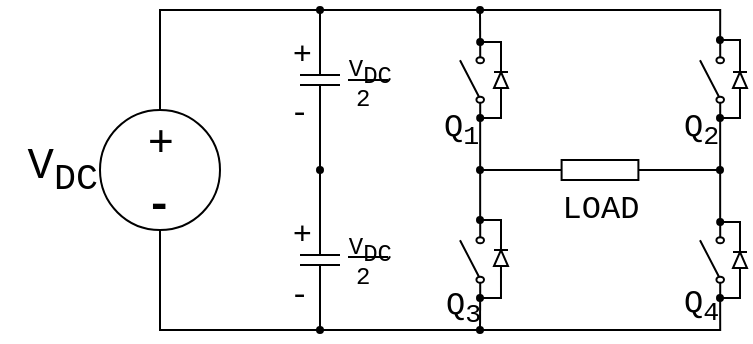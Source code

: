 <mxfile version="10.6.6" type="github"><diagram id="8M0Xqo-_9vjxmQ-ZCsSG" name="Page-1"><mxGraphModel dx="465" dy="260" grid="1" gridSize="5" guides="1" tooltips="1" connect="1" arrows="1" fold="1" page="1" pageScale="1" pageWidth="827" pageHeight="1169" math="0" shadow="0"><root><mxCell id="0"/><mxCell id="1" parent="0"/><mxCell id="TKFtxkOgKdYos1x2VjOp-8" value="" style="group" parent="1" vertex="1" connectable="0"><mxGeometry x="130" y="290" width="60" height="60" as="geometry"/></mxCell><mxCell id="TKFtxkOgKdYos1x2VjOp-9" value="" style="ellipse;whiteSpace=wrap;html=1;aspect=fixed;fillColor=none;" parent="TKFtxkOgKdYos1x2VjOp-8" vertex="1"><mxGeometry width="60" height="60" as="geometry"/></mxCell><mxCell id="TKFtxkOgKdYos1x2VjOp-10" value="+" style="text;html=1;resizable=0;points=[];autosize=1;align=left;verticalAlign=top;spacingTop=-4;fontStyle=0;fontSize=22;" parent="TKFtxkOgKdYos1x2VjOp-8" vertex="1"><mxGeometry x="22" width="20" height="20" as="geometry"/></mxCell><mxCell id="TKFtxkOgKdYos1x2VjOp-11" value="&lt;font style=&quot;font-size: 22px;&quot; face=&quot;Courier New&quot;&gt;-&lt;/font&gt;" style="text;html=1;resizable=0;points=[];autosize=1;align=left;verticalAlign=top;spacingTop=-4;fontSize=22;fontStyle=1" parent="TKFtxkOgKdYos1x2VjOp-8" vertex="1"><mxGeometry x="21" y="31" width="30" height="20" as="geometry"/></mxCell><mxCell id="TKFtxkOgKdYos1x2VjOp-23" style="edgeStyle=orthogonalEdgeStyle;rounded=0;orthogonalLoop=1;jettySize=auto;html=1;exitX=0;exitY=0.5;exitDx=0;exitDy=0;exitPerimeter=0;endArrow=oval;endFill=1;fontSize=22;endSize=3;" parent="1" source="TKFtxkOgKdYos1x2VjOp-12" edge="1"><mxGeometry relative="1" as="geometry"><mxPoint x="240" y="239.968" as="targetPoint"/></mxGeometry></mxCell><mxCell id="TKFtxkOgKdYos1x2VjOp-12" value="" style="pointerEvents=1;verticalLabelPosition=bottom;shadow=0;dashed=0;align=center;fillColor=#ffffff;html=1;verticalAlign=top;strokeWidth=1;shape=mxgraph.electrical.capacitors.capacitor_1;fontSize=22;direction=south;" parent="1" vertex="1"><mxGeometry x="230" y="250" width="20" height="50" as="geometry"/></mxCell><mxCell id="TKFtxkOgKdYos1x2VjOp-24" style="edgeStyle=orthogonalEdgeStyle;rounded=0;orthogonalLoop=1;jettySize=auto;html=1;exitX=1;exitY=0.5;exitDx=0;exitDy=0;exitPerimeter=0;endArrow=oval;endFill=1;fontSize=22;endSize=3;" parent="1" source="TKFtxkOgKdYos1x2VjOp-13" edge="1"><mxGeometry relative="1" as="geometry"><mxPoint x="240" y="399.968" as="targetPoint"/></mxGeometry></mxCell><mxCell id="TKFtxkOgKdYos1x2VjOp-25" style="edgeStyle=orthogonalEdgeStyle;rounded=0;orthogonalLoop=1;jettySize=auto;html=1;exitX=0;exitY=0.5;exitDx=0;exitDy=0;exitPerimeter=0;entryX=1;entryY=0.5;entryDx=0;entryDy=0;entryPerimeter=0;endArrow=none;endFill=0;fontSize=22;" parent="1" source="TKFtxkOgKdYos1x2VjOp-30" target="TKFtxkOgKdYos1x2VjOp-12" edge="1"><mxGeometry relative="1" as="geometry"/></mxCell><mxCell id="TKFtxkOgKdYos1x2VjOp-13" value="" style="pointerEvents=1;verticalLabelPosition=bottom;shadow=0;dashed=0;align=center;fillColor=#ffffff;html=1;verticalAlign=top;strokeWidth=1;shape=mxgraph.electrical.capacitors.capacitor_1;fontSize=22;direction=south;" parent="1" vertex="1"><mxGeometry x="230" y="340" width="20" height="50" as="geometry"/></mxCell><mxCell id="TKFtxkOgKdYos1x2VjOp-27" style="edgeStyle=orthogonalEdgeStyle;rounded=0;orthogonalLoop=1;jettySize=auto;html=1;exitX=1;exitY=0.84;exitDx=0;exitDy=0;exitPerimeter=0;endArrow=oval;endFill=1;fontSize=22;endSize=3;" parent="1" source="TKFtxkOgKdYos1x2VjOp-14" edge="1"><mxGeometry relative="1" as="geometry"><mxPoint x="320" y="239.968" as="targetPoint"/></mxGeometry></mxCell><mxCell id="TKFtxkOgKdYos1x2VjOp-28" style="edgeStyle=orthogonalEdgeStyle;rounded=0;orthogonalLoop=1;jettySize=auto;html=1;exitX=0;exitY=0.84;exitDx=0;exitDy=0;exitPerimeter=0;entryX=1;entryY=0.84;entryDx=0;entryDy=0;entryPerimeter=0;endArrow=none;endFill=0;fontSize=22;" parent="1" source="TKFtxkOgKdYos1x2VjOp-14" target="TKFtxkOgKdYos1x2VjOp-15" edge="1"><mxGeometry relative="1" as="geometry"/></mxCell><mxCell id="TKFtxkOgKdYos1x2VjOp-14" value="" style="pointerEvents=1;verticalLabelPosition=bottom;shadow=0;dashed=0;align=center;fillColor=#ffffff;html=1;verticalAlign=top;strokeWidth=1;shape=mxgraph.electrical.electro-mechanical.simple_switch;fontSize=22;direction=north;" parent="1" vertex="1"><mxGeometry x="310" y="256" width="12" height="38" as="geometry"/></mxCell><mxCell id="TKFtxkOgKdYos1x2VjOp-26" style="edgeStyle=orthogonalEdgeStyle;rounded=0;orthogonalLoop=1;jettySize=auto;html=1;exitX=0;exitY=0.84;exitDx=0;exitDy=0;exitPerimeter=0;endArrow=oval;endFill=1;fontSize=22;endSize=3;" parent="1" source="TKFtxkOgKdYos1x2VjOp-15" edge="1"><mxGeometry relative="1" as="geometry"><mxPoint x="320" y="399.968" as="targetPoint"/></mxGeometry></mxCell><mxCell id="TKFtxkOgKdYos1x2VjOp-15" value="" style="pointerEvents=1;verticalLabelPosition=bottom;shadow=0;dashed=0;align=center;fillColor=#ffffff;html=1;verticalAlign=top;strokeWidth=1;shape=mxgraph.electrical.electro-mechanical.simple_switch;fontSize=22;direction=north;" parent="1" vertex="1"><mxGeometry x="310" y="346" width="12" height="38" as="geometry"/></mxCell><mxCell id="TKFtxkOgKdYos1x2VjOp-16" value="" style="pointerEvents=1;verticalLabelPosition=bottom;shadow=0;dashed=0;align=center;fillColor=#ffffff;html=1;verticalAlign=top;strokeWidth=1;shape=mxgraph.electrical.electro-mechanical.simple_switch;fontSize=22;direction=north;" parent="1" vertex="1"><mxGeometry x="430" y="256" width="12" height="38" as="geometry"/></mxCell><mxCell id="TKFtxkOgKdYos1x2VjOp-21" style="edgeStyle=orthogonalEdgeStyle;rounded=0;orthogonalLoop=1;jettySize=auto;html=1;exitX=1;exitY=0.84;exitDx=0;exitDy=0;exitPerimeter=0;entryX=0;entryY=0.84;entryDx=0;entryDy=0;entryPerimeter=0;endArrow=none;endFill=0;fontSize=22;" parent="1" source="TKFtxkOgKdYos1x2VjOp-17" target="TKFtxkOgKdYos1x2VjOp-16" edge="1"><mxGeometry relative="1" as="geometry"/></mxCell><mxCell id="TKFtxkOgKdYos1x2VjOp-17" value="" style="pointerEvents=1;verticalLabelPosition=bottom;shadow=0;dashed=0;align=center;fillColor=#ffffff;html=1;verticalAlign=top;strokeWidth=1;shape=mxgraph.electrical.electro-mechanical.simple_switch;fontSize=22;direction=north;" parent="1" vertex="1"><mxGeometry x="430" y="346" width="12" height="38" as="geometry"/></mxCell><mxCell id="TKFtxkOgKdYos1x2VjOp-22" style="edgeStyle=orthogonalEdgeStyle;rounded=0;orthogonalLoop=1;jettySize=auto;html=1;exitX=1;exitY=0.5;exitDx=0;exitDy=0;exitPerimeter=0;endArrow=oval;endFill=1;fontSize=22;endSize=3;" parent="1" source="TKFtxkOgKdYos1x2VjOp-18" edge="1"><mxGeometry relative="1" as="geometry"><mxPoint x="440" y="319.968" as="targetPoint"/></mxGeometry></mxCell><mxCell id="TKFtxkOgKdYos1x2VjOp-29" style="edgeStyle=orthogonalEdgeStyle;rounded=0;orthogonalLoop=1;jettySize=auto;html=1;exitX=0;exitY=0.5;exitDx=0;exitDy=0;exitPerimeter=0;endArrow=oval;endFill=1;fontSize=22;endSize=3;" parent="1" source="TKFtxkOgKdYos1x2VjOp-18" edge="1"><mxGeometry relative="1" as="geometry"><mxPoint x="320" y="319.968" as="targetPoint"/></mxGeometry></mxCell><mxCell id="TKFtxkOgKdYos1x2VjOp-18" value="" style="pointerEvents=1;verticalLabelPosition=bottom;shadow=0;dashed=0;align=center;fillColor=#ffffff;html=1;verticalAlign=top;strokeWidth=1;shape=mxgraph.electrical.resistors.resistor_1;fontSize=22;" parent="1" vertex="1"><mxGeometry x="350" y="315" width="60" height="10" as="geometry"/></mxCell><mxCell id="TKFtxkOgKdYos1x2VjOp-19" style="edgeStyle=orthogonalEdgeStyle;rounded=0;orthogonalLoop=1;jettySize=auto;html=1;exitX=0.5;exitY=0;exitDx=0;exitDy=0;fontSize=22;endArrow=none;endFill=0;entryX=1;entryY=0.84;entryDx=0;entryDy=0;entryPerimeter=0;" parent="1" source="TKFtxkOgKdYos1x2VjOp-9" target="TKFtxkOgKdYos1x2VjOp-16" edge="1"><mxGeometry relative="1" as="geometry"><mxPoint x="440" y="240" as="targetPoint"/><Array as="points"><mxPoint x="160" y="240"/><mxPoint x="440" y="240"/></Array></mxGeometry></mxCell><mxCell id="TKFtxkOgKdYos1x2VjOp-20" style="edgeStyle=orthogonalEdgeStyle;rounded=0;orthogonalLoop=1;jettySize=auto;html=1;exitX=0.5;exitY=1;exitDx=0;exitDy=0;entryX=0;entryY=0.84;entryDx=0;entryDy=0;entryPerimeter=0;endArrow=none;endFill=0;fontSize=22;" parent="1" source="TKFtxkOgKdYos1x2VjOp-9" target="TKFtxkOgKdYos1x2VjOp-17" edge="1"><mxGeometry relative="1" as="geometry"><Array as="points"><mxPoint x="160" y="400"/><mxPoint x="440" y="400"/></Array></mxGeometry></mxCell><mxCell id="TKFtxkOgKdYos1x2VjOp-30" value="" style="ellipse;whiteSpace=wrap;html=1;aspect=fixed;fillColor=#000000;fontSize=22;" parent="1" vertex="1"><mxGeometry x="238.5" y="318.5" width="3" height="3" as="geometry"/></mxCell><mxCell id="TKFtxkOgKdYos1x2VjOp-33" style="edgeStyle=orthogonalEdgeStyle;rounded=0;orthogonalLoop=1;jettySize=auto;html=1;exitX=0;exitY=0.5;exitDx=0;exitDy=0;exitPerimeter=0;entryX=0.5;entryY=1;entryDx=0;entryDy=0;endArrow=none;endFill=0;fontSize=22;" parent="1" source="TKFtxkOgKdYos1x2VjOp-13" target="TKFtxkOgKdYos1x2VjOp-30" edge="1"><mxGeometry relative="1" as="geometry"><mxPoint x="240" y="339.968" as="sourcePoint"/><mxPoint x="240" y="299.968" as="targetPoint"/><Array as="points"/></mxGeometry></mxCell><mxCell id="TKFtxkOgKdYos1x2VjOp-34" value="&lt;font face=&quot;Courier New&quot;&gt;V&lt;sub&gt;DC&lt;/sub&gt;&lt;/font&gt;" style="text;html=1;resizable=0;points=[];autosize=1;align=right;verticalAlign=top;spacingTop=-4;fontSize=22;" parent="1" vertex="1"><mxGeometry x="80" y="301" width="50" height="30" as="geometry"/></mxCell><mxCell id="TKFtxkOgKdYos1x2VjOp-35" value="&lt;font style=&quot;font-size: 16px;&quot; face=&quot;Courier New&quot;&gt;LOAD&lt;/font&gt;" style="text;html=1;resizable=0;points=[];autosize=1;align=center;verticalAlign=top;spacingTop=-4;fontSize=16;" parent="1" vertex="1"><mxGeometry x="345" y="326" width="70" height="30" as="geometry"/></mxCell><mxCell id="TKFtxkOgKdYos1x2VjOp-36" value="&lt;font face=&quot;Courier New&quot;&gt;Q&lt;sub&gt;1&lt;/sub&gt;&lt;/font&gt;" style="text;html=1;resizable=0;points=[];autosize=1;align=left;verticalAlign=top;spacingTop=-4;fontSize=16;" parent="1" vertex="1"><mxGeometry x="300" y="285" width="30" height="20" as="geometry"/></mxCell><mxCell id="TKFtxkOgKdYos1x2VjOp-37" value="&lt;font face=&quot;Courier New&quot;&gt;Q&lt;/font&gt;&lt;font face=&quot;Courier New&quot;&gt;&lt;sub&gt;2&lt;/sub&gt;&lt;/font&gt;" style="text;html=1;resizable=0;points=[];autosize=1;align=left;verticalAlign=top;spacingTop=-4;fontSize=16;" parent="1" vertex="1"><mxGeometry x="420" y="285" width="30" height="20" as="geometry"/></mxCell><mxCell id="TKFtxkOgKdYos1x2VjOp-38" value="&lt;font face=&quot;Courier New&quot;&gt;Q&lt;/font&gt;&lt;font face=&quot;Courier New&quot;&gt;&lt;sub&gt;4&lt;/sub&gt;&lt;/font&gt;" style="text;html=1;resizable=0;points=[];autosize=1;align=left;verticalAlign=top;spacingTop=-4;fontSize=16;" parent="1" vertex="1"><mxGeometry x="420" y="372.5" width="30" height="20" as="geometry"/></mxCell><mxCell id="TKFtxkOgKdYos1x2VjOp-39" value="&lt;font face=&quot;Courier New&quot;&gt;Q&lt;/font&gt;&lt;font face=&quot;Courier New&quot;&gt;&lt;sub&gt;3&lt;/sub&gt;&lt;/font&gt;" style="text;html=1;resizable=0;points=[];autosize=1;align=left;verticalAlign=top;spacingTop=-4;fontSize=16;" parent="1" vertex="1"><mxGeometry x="301" y="374" width="30" height="20" as="geometry"/></mxCell><mxCell id="TKFtxkOgKdYos1x2VjOp-44" value="" style="group" parent="1" vertex="1" connectable="0"><mxGeometry x="226.5" y="259" width="50" height="35" as="geometry"/></mxCell><mxCell id="TKFtxkOgKdYos1x2VjOp-40" value="" style="endArrow=none;html=1;fontSize=16;" parent="TKFtxkOgKdYos1x2VjOp-44" edge="1"><mxGeometry width="50" height="50" relative="1" as="geometry"><mxPoint x="27.5" y="16" as="sourcePoint"/><mxPoint x="47.5" y="16" as="targetPoint"/></mxGeometry></mxCell><mxCell id="TKFtxkOgKdYos1x2VjOp-42" value="&lt;font style=&quot;font-size: 12px;&quot; face=&quot;Courier New&quot;&gt;V&lt;sub style=&quot;font-size: 12px;&quot;&gt;DC&lt;/sub&gt;&lt;/font&gt;" style="text;html=1;resizable=0;points=[];autosize=1;align=right;verticalAlign=top;spacingTop=-4;fontSize=12;" parent="TKFtxkOgKdYos1x2VjOp-44" vertex="1"><mxGeometry width="50" height="30" as="geometry"/></mxCell><mxCell id="TKFtxkOgKdYos1x2VjOp-43" value="&lt;font face=&quot;Courier New&quot;&gt;2&lt;/font&gt;" style="text;html=1;resizable=0;points=[];autosize=1;align=left;verticalAlign=top;spacingTop=-4;fontSize=12;" parent="TKFtxkOgKdYos1x2VjOp-44" vertex="1"><mxGeometry x="29" y="15" width="20" height="20" as="geometry"/></mxCell><mxCell id="TKFtxkOgKdYos1x2VjOp-45" value="" style="group" parent="1" vertex="1" connectable="0"><mxGeometry x="226.5" y="347.5" width="50" height="35" as="geometry"/></mxCell><mxCell id="TKFtxkOgKdYos1x2VjOp-46" value="" style="endArrow=none;html=1;fontSize=16;" parent="TKFtxkOgKdYos1x2VjOp-45" edge="1"><mxGeometry width="50" height="50" relative="1" as="geometry"><mxPoint x="27.5" y="16" as="sourcePoint"/><mxPoint x="47.5" y="16" as="targetPoint"/></mxGeometry></mxCell><mxCell id="TKFtxkOgKdYos1x2VjOp-47" value="&lt;font style=&quot;font-size: 12px;&quot; face=&quot;Courier New&quot;&gt;V&lt;sub style=&quot;font-size: 12px;&quot;&gt;DC&lt;/sub&gt;&lt;/font&gt;" style="text;html=1;resizable=0;points=[];autosize=1;align=right;verticalAlign=top;spacingTop=-4;fontSize=12;" parent="TKFtxkOgKdYos1x2VjOp-45" vertex="1"><mxGeometry width="50" height="30" as="geometry"/></mxCell><mxCell id="TKFtxkOgKdYos1x2VjOp-48" value="&lt;font face=&quot;Courier New&quot;&gt;2&lt;/font&gt;" style="text;html=1;resizable=0;points=[];autosize=1;align=left;verticalAlign=top;spacingTop=-4;fontSize=12;" parent="TKFtxkOgKdYos1x2VjOp-45" vertex="1"><mxGeometry x="29" y="15" width="20" height="20" as="geometry"/></mxCell><mxCell id="TKFtxkOgKdYos1x2VjOp-49" value="&lt;font style=&quot;font-size: 16px;&quot; face=&quot;Courier New&quot;&gt;+&lt;/font&gt;" style="text;html=1;resizable=0;points=[];autosize=1;align=right;verticalAlign=top;spacingTop=-4;fontSize=16;" parent="1" vertex="1"><mxGeometry x="217" y="249" width="20" height="20" as="geometry"/></mxCell><mxCell id="TKFtxkOgKdYos1x2VjOp-50" value="&lt;font style=&quot;font-size: 16px;&quot; face=&quot;Courier New&quot;&gt;+&lt;/font&gt;" style="text;html=1;resizable=0;points=[];autosize=1;align=right;verticalAlign=top;spacingTop=-4;fontSize=16;" parent="1" vertex="1"><mxGeometry x="217" y="339" width="20" height="20" as="geometry"/></mxCell><mxCell id="TKFtxkOgKdYos1x2VjOp-51" value="&lt;font face=&quot;Courier New&quot;&gt;-&lt;/font&gt;" style="text;html=1;resizable=0;points=[];autosize=1;align=left;verticalAlign=top;spacingTop=-4;fontSize=16;" parent="1" vertex="1"><mxGeometry x="222.5" y="369" width="30" height="20" as="geometry"/></mxCell><mxCell id="TKFtxkOgKdYos1x2VjOp-52" value="&lt;font face=&quot;Courier New&quot;&gt;-&lt;/font&gt;" style="text;html=1;resizable=0;points=[];autosize=1;align=left;verticalAlign=top;spacingTop=-4;fontSize=16;" parent="1" vertex="1"><mxGeometry x="222.5" y="278" width="30" height="20" as="geometry"/></mxCell><mxCell id="54l9RRc4TKPBifWAHWp3-2" style="edgeStyle=orthogonalEdgeStyle;rounded=0;orthogonalLoop=1;jettySize=auto;html=1;exitX=0;exitY=0.5;exitDx=0;exitDy=0;exitPerimeter=0;endArrow=oval;endFill=1;startSize=5;endSize=3;entryX=0;entryY=0.84;entryDx=0;entryDy=0;entryPerimeter=0;" edge="1" parent="1" source="54l9RRc4TKPBifWAHWp3-1" target="TKFtxkOgKdYos1x2VjOp-14"><mxGeometry relative="1" as="geometry"><mxPoint x="345" y="299.968" as="targetPoint"/><Array as="points"><mxPoint x="330" y="294"/></Array></mxGeometry></mxCell><mxCell id="54l9RRc4TKPBifWAHWp3-3" style="edgeStyle=orthogonalEdgeStyle;rounded=0;orthogonalLoop=1;jettySize=auto;html=1;exitX=1;exitY=0.5;exitDx=0;exitDy=0;exitPerimeter=0;entryX=1;entryY=0.84;entryDx=0;entryDy=0;entryPerimeter=0;startSize=5;endArrow=oval;endFill=1;endSize=3;" edge="1" parent="1" source="54l9RRc4TKPBifWAHWp3-1" target="TKFtxkOgKdYos1x2VjOp-14"><mxGeometry relative="1" as="geometry"><Array as="points"><mxPoint x="330" y="256"/></Array></mxGeometry></mxCell><mxCell id="54l9RRc4TKPBifWAHWp3-1" value="" style="pointerEvents=1;fillColor=#000000;verticalLabelPosition=bottom;shadow=0;dashed=0;align=center;fillColor=#ffffff;html=1;verticalAlign=top;strokeWidth=1;shape=mxgraph.electrical.diodes.diode;direction=north;" vertex="1" parent="1"><mxGeometry x="327" y="265" width="7" height="20" as="geometry"/></mxCell><mxCell id="54l9RRc4TKPBifWAHWp3-7" style="edgeStyle=orthogonalEdgeStyle;rounded=0;orthogonalLoop=1;jettySize=auto;html=1;exitX=1;exitY=0.5;exitDx=0;exitDy=0;exitPerimeter=0;startSize=5;endArrow=oval;endFill=1;endSize=3;" edge="1" parent="1" source="54l9RRc4TKPBifWAHWp3-4"><mxGeometry relative="1" as="geometry"><mxPoint x="439.978" y="255.011" as="targetPoint"/><Array as="points"><mxPoint x="450" y="255"/></Array></mxGeometry></mxCell><mxCell id="54l9RRc4TKPBifWAHWp3-8" style="edgeStyle=orthogonalEdgeStyle;rounded=0;orthogonalLoop=1;jettySize=auto;html=1;exitX=0;exitY=0.5;exitDx=0;exitDy=0;exitPerimeter=0;startSize=5;endArrow=oval;endFill=1;endSize=3;" edge="1" parent="1"><mxGeometry relative="1" as="geometry"><mxPoint x="440" y="294" as="targetPoint"/><mxPoint x="450" y="269.047" as="sourcePoint"/><Array as="points"><mxPoint x="450" y="294"/></Array></mxGeometry></mxCell><mxCell id="54l9RRc4TKPBifWAHWp3-4" value="" style="pointerEvents=1;fillColor=#000000;verticalLabelPosition=bottom;shadow=0;dashed=0;align=center;fillColor=#ffffff;html=1;verticalAlign=top;strokeWidth=1;shape=mxgraph.electrical.diodes.diode;direction=north;" vertex="1" parent="1"><mxGeometry x="446.5" y="265" width="7" height="20" as="geometry"/></mxCell><mxCell id="54l9RRc4TKPBifWAHWp3-11" style="edgeStyle=orthogonalEdgeStyle;rounded=0;orthogonalLoop=1;jettySize=auto;html=1;exitX=1;exitY=0.5;exitDx=0;exitDy=0;exitPerimeter=0;startSize=5;endArrow=oval;endFill=1;endSize=3;" edge="1" parent="1" source="54l9RRc4TKPBifWAHWp3-5"><mxGeometry relative="1" as="geometry"><mxPoint x="320" y="344.968" as="targetPoint"/><Array as="points"><mxPoint x="330" y="345"/></Array></mxGeometry></mxCell><mxCell id="54l9RRc4TKPBifWAHWp3-12" style="edgeStyle=orthogonalEdgeStyle;rounded=0;orthogonalLoop=1;jettySize=auto;html=1;exitX=0;exitY=0.5;exitDx=0;exitDy=0;exitPerimeter=0;startSize=5;endArrow=oval;endFill=1;endSize=3;" edge="1" parent="1"><mxGeometry relative="1" as="geometry"><mxPoint x="320" y="383.968" as="targetPoint"/><mxPoint x="330.484" y="358" as="sourcePoint"/><Array as="points"><mxPoint x="330" y="384"/></Array></mxGeometry></mxCell><mxCell id="54l9RRc4TKPBifWAHWp3-5" value="" style="pointerEvents=1;fillColor=#000000;verticalLabelPosition=bottom;shadow=0;dashed=0;align=center;fillColor=#ffffff;html=1;verticalAlign=top;strokeWidth=1;shape=mxgraph.electrical.diodes.diode;direction=north;" vertex="1" parent="1"><mxGeometry x="327" y="354" width="7" height="20" as="geometry"/></mxCell><mxCell id="54l9RRc4TKPBifWAHWp3-9" style="edgeStyle=orthogonalEdgeStyle;rounded=0;orthogonalLoop=1;jettySize=auto;html=1;exitX=1;exitY=0.5;exitDx=0;exitDy=0;exitPerimeter=0;entryX=1;entryY=0.84;entryDx=0;entryDy=0;entryPerimeter=0;startSize=5;endArrow=oval;endFill=1;endSize=3;" edge="1" parent="1" source="54l9RRc4TKPBifWAHWp3-6" target="TKFtxkOgKdYos1x2VjOp-17"><mxGeometry relative="1" as="geometry"><Array as="points"><mxPoint x="450" y="346"/></Array></mxGeometry></mxCell><mxCell id="54l9RRc4TKPBifWAHWp3-10" style="edgeStyle=orthogonalEdgeStyle;rounded=0;orthogonalLoop=1;jettySize=auto;html=1;exitX=0;exitY=0.5;exitDx=0;exitDy=0;exitPerimeter=0;startSize=5;endArrow=oval;endFill=1;endSize=3;" edge="1" parent="1"><mxGeometry relative="1" as="geometry"><mxPoint x="440" y="383.968" as="targetPoint"/><mxPoint x="450" y="358.968" as="sourcePoint"/><Array as="points"><mxPoint x="450" y="384"/></Array></mxGeometry></mxCell><mxCell id="54l9RRc4TKPBifWAHWp3-6" value="" style="pointerEvents=1;fillColor=#000000;verticalLabelPosition=bottom;shadow=0;dashed=0;align=center;fillColor=#ffffff;html=1;verticalAlign=top;strokeWidth=1;shape=mxgraph.electrical.diodes.diode;direction=north;" vertex="1" parent="1"><mxGeometry x="446.5" y="355" width="7" height="20" as="geometry"/></mxCell></root></mxGraphModel></diagram></mxfile>
